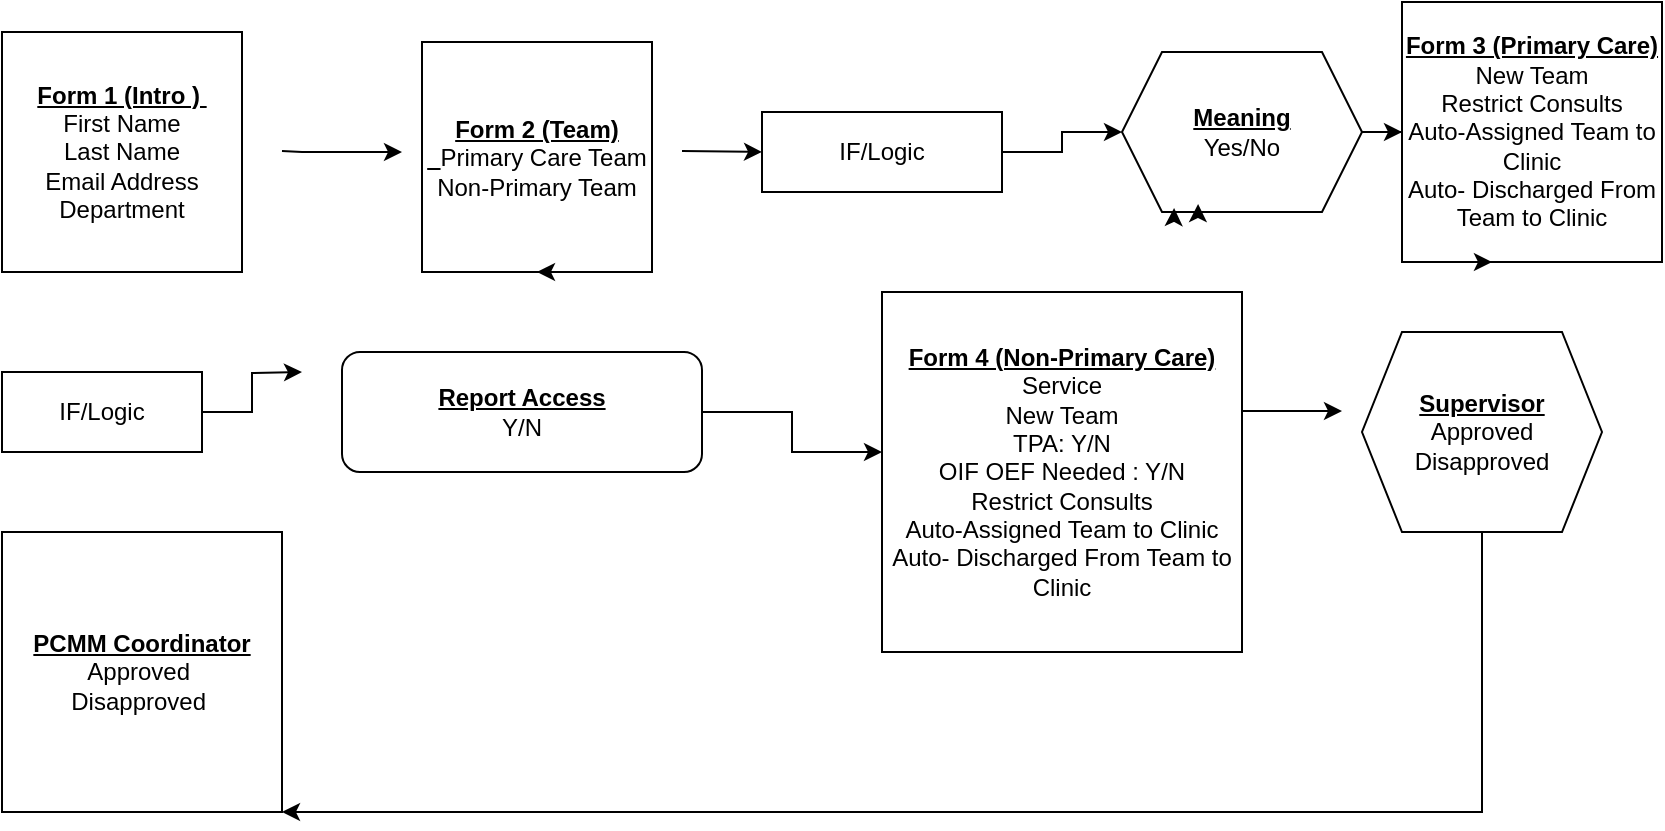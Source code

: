 <mxfile version="23.1.2" type="github">
  <diagram name="Page-1" id="QUF3VgHteG3-aB7-RYmX">
    <mxGraphModel dx="1026" dy="703" grid="1" gridSize="10" guides="1" tooltips="1" connect="1" arrows="1" fold="1" page="1" pageScale="1" pageWidth="850" pageHeight="1100" math="0" shadow="0">
      <root>
        <mxCell id="0" />
        <mxCell id="1" parent="0" />
        <mxCell id="ED84nd0-sU7mBFTJm2k1-1" value="&lt;b&gt;&lt;u&gt;Form 1 (Intro )&amp;nbsp;&lt;br&gt;&lt;/u&gt;&lt;/b&gt;First Name&lt;br&gt;Last Name&lt;br&gt;Email Address&lt;br&gt;Department" style="whiteSpace=wrap;html=1;aspect=fixed;" parent="1" vertex="1">
          <mxGeometry x="10" y="80" width="120" height="120" as="geometry" />
        </mxCell>
        <mxCell id="ED84nd0-sU7mBFTJm2k1-5" value="" style="endArrow=classic;html=1;rounded=0;" parent="1" edge="1">
          <mxGeometry relative="1" as="geometry">
            <mxPoint x="150" y="139.5" as="sourcePoint" />
            <mxPoint x="210" y="140" as="targetPoint" />
            <Array as="points">
              <mxPoint x="160" y="140" />
            </Array>
          </mxGeometry>
        </mxCell>
        <mxCell id="ED84nd0-sU7mBFTJm2k1-7" value="&lt;u style=&quot;font-weight: bold;&quot;&gt;Form 2 (Team)&lt;br&gt;&amp;nbsp;&amp;nbsp;&lt;/u&gt;Primary Care Team&lt;br&gt;Non-Primary Team" style="whiteSpace=wrap;html=1;aspect=fixed;" parent="1" vertex="1">
          <mxGeometry x="220" y="85" width="115" height="115" as="geometry" />
        </mxCell>
        <mxCell id="ED84nd0-sU7mBFTJm2k1-12" value="" style="edgeStyle=orthogonalEdgeStyle;rounded=0;orthogonalLoop=1;jettySize=auto;html=1;" parent="1" source="ED84nd0-sU7mBFTJm2k1-8" target="ED84nd0-sU7mBFTJm2k1-11" edge="1">
          <mxGeometry relative="1" as="geometry" />
        </mxCell>
        <mxCell id="ED84nd0-sU7mBFTJm2k1-8" value="IF/Logic" style="rounded=0;whiteSpace=wrap;html=1;" parent="1" vertex="1">
          <mxGeometry x="390" y="120" width="120" height="40" as="geometry" />
        </mxCell>
        <mxCell id="ED84nd0-sU7mBFTJm2k1-9" value="" style="endArrow=classic;html=1;rounded=0;" parent="1" edge="1">
          <mxGeometry relative="1" as="geometry">
            <mxPoint x="350" y="139.5" as="sourcePoint" />
            <mxPoint x="390" y="140" as="targetPoint" />
          </mxGeometry>
        </mxCell>
        <mxCell id="ED84nd0-sU7mBFTJm2k1-31" value="" style="edgeStyle=orthogonalEdgeStyle;rounded=0;orthogonalLoop=1;jettySize=auto;html=1;" parent="1" source="ED84nd0-sU7mBFTJm2k1-11" target="ED84nd0-sU7mBFTJm2k1-13" edge="1">
          <mxGeometry relative="1" as="geometry" />
        </mxCell>
        <mxCell id="ED84nd0-sU7mBFTJm2k1-11" value="&lt;b style=&quot;text-decoration-line: underline;&quot;&gt;Meaning&lt;/b&gt;&lt;br&gt;Yes/No" style="shape=hexagon;perimeter=hexagonPerimeter2;whiteSpace=wrap;html=1;fixedSize=1;" parent="1" vertex="1">
          <mxGeometry x="570" y="90" width="120" height="80" as="geometry" />
        </mxCell>
        <mxCell id="ED84nd0-sU7mBFTJm2k1-13" value="&lt;b style=&quot;text-decoration-line: underline;&quot;&gt;Form 3 (Primary Care)&lt;/b&gt;&lt;br&gt;New Team&lt;br&gt;Restrict Consults&lt;br&gt;Auto-Assigned Team to Clinic&lt;br&gt;Auto- Discharged From Team to Clinic" style="whiteSpace=wrap;html=1;aspect=fixed;" parent="1" vertex="1">
          <mxGeometry x="710" y="65" width="130" height="130" as="geometry" />
        </mxCell>
        <mxCell id="ED84nd0-sU7mBFTJm2k1-15" value="&lt;b style=&quot;text-decoration-line: underline;&quot;&gt;Form 4 (Non-Primary Care)&lt;br&gt;&lt;/b&gt;Service&lt;br&gt;New Team&lt;br&gt;TPA: Y/N&lt;br&gt;OIF OEF Needed : Y/N&lt;br&gt;Restrict Consults&lt;br&gt;Auto-Assigned Team to Clinic&lt;br style=&quot;border-color: var(--border-color);&quot;&gt;Auto- Discharged From Team to Clinic" style="whiteSpace=wrap;html=1;aspect=fixed;" parent="1" vertex="1">
          <mxGeometry x="450" y="210" width="180" height="180" as="geometry" />
        </mxCell>
        <mxCell id="ED84nd0-sU7mBFTJm2k1-55" value="" style="edgeStyle=orthogonalEdgeStyle;rounded=0;orthogonalLoop=1;jettySize=auto;html=1;" parent="1" source="ED84nd0-sU7mBFTJm2k1-16" edge="1">
          <mxGeometry relative="1" as="geometry">
            <mxPoint x="160" y="250" as="targetPoint" />
          </mxGeometry>
        </mxCell>
        <mxCell id="ED84nd0-sU7mBFTJm2k1-16" value="IF/Logic" style="rounded=0;whiteSpace=wrap;html=1;" parent="1" vertex="1">
          <mxGeometry x="10" y="250" width="100" height="40" as="geometry" />
        </mxCell>
        <mxCell id="ED84nd0-sU7mBFTJm2k1-59" value="" style="edgeStyle=orthogonalEdgeStyle;rounded=0;orthogonalLoop=1;jettySize=auto;html=1;" parent="1" source="ED84nd0-sU7mBFTJm2k1-24" target="ED84nd0-sU7mBFTJm2k1-15" edge="1">
          <mxGeometry relative="1" as="geometry">
            <Array as="points">
              <mxPoint x="405" y="270" />
              <mxPoint x="405" y="290" />
            </Array>
          </mxGeometry>
        </mxCell>
        <mxCell id="ED84nd0-sU7mBFTJm2k1-24" value="&lt;b style=&quot;text-decoration-line: underline;&quot;&gt;Report Access&lt;/b&gt;&lt;br&gt;Y/N" style="rounded=1;whiteSpace=wrap;html=1;" parent="1" vertex="1">
          <mxGeometry x="180" y="240" width="180" height="60" as="geometry" />
        </mxCell>
        <mxCell id="ED84nd0-sU7mBFTJm2k1-29" style="edgeStyle=orthogonalEdgeStyle;rounded=0;orthogonalLoop=1;jettySize=auto;html=1;exitX=0.375;exitY=1;exitDx=0;exitDy=0;entryX=0.317;entryY=0.95;entryDx=0;entryDy=0;entryPerimeter=0;" parent="1" source="ED84nd0-sU7mBFTJm2k1-11" target="ED84nd0-sU7mBFTJm2k1-11" edge="1">
          <mxGeometry relative="1" as="geometry" />
        </mxCell>
        <mxCell id="ED84nd0-sU7mBFTJm2k1-60" value="" style="edgeStyle=none;orthogonalLoop=1;jettySize=auto;html=1;rounded=0;" parent="1" edge="1">
          <mxGeometry width="100" relative="1" as="geometry">
            <mxPoint x="630" y="269.5" as="sourcePoint" />
            <mxPoint x="680" y="269.5" as="targetPoint" />
            <Array as="points" />
          </mxGeometry>
        </mxCell>
        <mxCell id="ED84nd0-sU7mBFTJm2k1-67" style="edgeStyle=orthogonalEdgeStyle;rounded=0;orthogonalLoop=1;jettySize=auto;html=1;" parent="1" source="ED84nd0-sU7mBFTJm2k1-62" target="ED84nd0-sU7mBFTJm2k1-64" edge="1">
          <mxGeometry relative="1" as="geometry">
            <Array as="points">
              <mxPoint x="750" y="470" />
              <mxPoint x="100" y="470" />
            </Array>
          </mxGeometry>
        </mxCell>
        <mxCell id="ED84nd0-sU7mBFTJm2k1-62" value="&lt;u style=&quot;font-weight: bold;&quot;&gt;Supervisor&lt;/u&gt;&lt;br&gt;Approved&lt;br&gt;Disapproved" style="shape=hexagon;perimeter=hexagonPerimeter2;whiteSpace=wrap;html=1;fixedSize=1;" parent="1" vertex="1">
          <mxGeometry x="690" y="230" width="120" height="100" as="geometry" />
        </mxCell>
        <mxCell id="ED84nd0-sU7mBFTJm2k1-64" value="&lt;b style=&quot;text-decoration-line: underline;&quot;&gt;PCMM Coordinator&lt;/b&gt;&lt;br&gt;Approved&amp;nbsp;&lt;br&gt;Disapproved&amp;nbsp;" style="whiteSpace=wrap;html=1;aspect=fixed;" parent="1" vertex="1">
          <mxGeometry x="10" y="330" width="140" height="140" as="geometry" />
        </mxCell>
        <mxCell id="ED84nd0-sU7mBFTJm2k1-70" style="edgeStyle=orthogonalEdgeStyle;rounded=0;orthogonalLoop=1;jettySize=auto;html=1;exitX=0.75;exitY=1;exitDx=0;exitDy=0;entryX=0.5;entryY=1;entryDx=0;entryDy=0;" parent="1" source="ED84nd0-sU7mBFTJm2k1-7" target="ED84nd0-sU7mBFTJm2k1-7" edge="1">
          <mxGeometry relative="1" as="geometry" />
        </mxCell>
        <mxCell id="ED84nd0-sU7mBFTJm2k1-71" style="edgeStyle=orthogonalEdgeStyle;rounded=0;orthogonalLoop=1;jettySize=auto;html=1;exitX=0.5;exitY=1;exitDx=0;exitDy=0;entryX=0.217;entryY=0.975;entryDx=0;entryDy=0;entryPerimeter=0;" parent="1" source="ED84nd0-sU7mBFTJm2k1-11" target="ED84nd0-sU7mBFTJm2k1-11" edge="1">
          <mxGeometry relative="1" as="geometry" />
        </mxCell>
        <mxCell id="ED84nd0-sU7mBFTJm2k1-72" style="edgeStyle=orthogonalEdgeStyle;rounded=0;orthogonalLoop=1;jettySize=auto;html=1;exitX=0.25;exitY=1;exitDx=0;exitDy=0;entryX=0.346;entryY=1;entryDx=0;entryDy=0;entryPerimeter=0;" parent="1" source="ED84nd0-sU7mBFTJm2k1-13" target="ED84nd0-sU7mBFTJm2k1-13" edge="1">
          <mxGeometry relative="1" as="geometry" />
        </mxCell>
      </root>
    </mxGraphModel>
  </diagram>
</mxfile>
